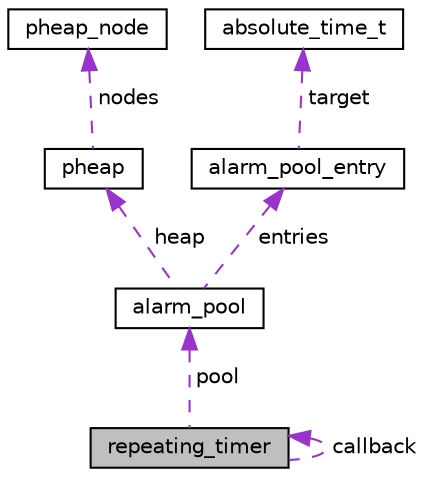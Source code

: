 digraph "repeating_timer"
{
 // LATEX_PDF_SIZE
  edge [fontname="Helvetica",fontsize="10",labelfontname="Helvetica",labelfontsize="10"];
  node [fontname="Helvetica",fontsize="10",shape=record];
  Node1 [label="repeating_timer",height=0.2,width=0.4,color="black", fillcolor="grey75", style="filled", fontcolor="black",tooltip="Information about a repeating timer."];
  Node1 -> Node1 [dir="back",color="darkorchid3",fontsize="10",style="dashed",label=" callback" ,fontname="Helvetica"];
  Node2 -> Node1 [dir="back",color="darkorchid3",fontsize="10",style="dashed",label=" pool" ,fontname="Helvetica"];
  Node2 [label="alarm_pool",height=0.2,width=0.4,color="black", fillcolor="white", style="filled",URL="$structalarm__pool.html",tooltip=" "];
  Node3 -> Node2 [dir="back",color="darkorchid3",fontsize="10",style="dashed",label=" heap" ,fontname="Helvetica"];
  Node3 [label="pheap",height=0.2,width=0.4,color="black", fillcolor="white", style="filled",URL="$structpheap.html",tooltip=" "];
  Node4 -> Node3 [dir="back",color="darkorchid3",fontsize="10",style="dashed",label=" nodes" ,fontname="Helvetica"];
  Node4 [label="pheap_node",height=0.2,width=0.4,color="black", fillcolor="white", style="filled",URL="$structpheap__node.html",tooltip=" "];
  Node5 -> Node2 [dir="back",color="darkorchid3",fontsize="10",style="dashed",label=" entries" ,fontname="Helvetica"];
  Node5 [label="alarm_pool_entry",height=0.2,width=0.4,color="black", fillcolor="white", style="filled",URL="$structalarm__pool__entry.html",tooltip=" "];
  Node6 -> Node5 [dir="back",color="darkorchid3",fontsize="10",style="dashed",label=" target" ,fontname="Helvetica"];
  Node6 [label="absolute_time_t",height=0.2,width=0.4,color="black", fillcolor="white", style="filled",URL="$structabsolute__time__t.html",tooltip=" "];
}
